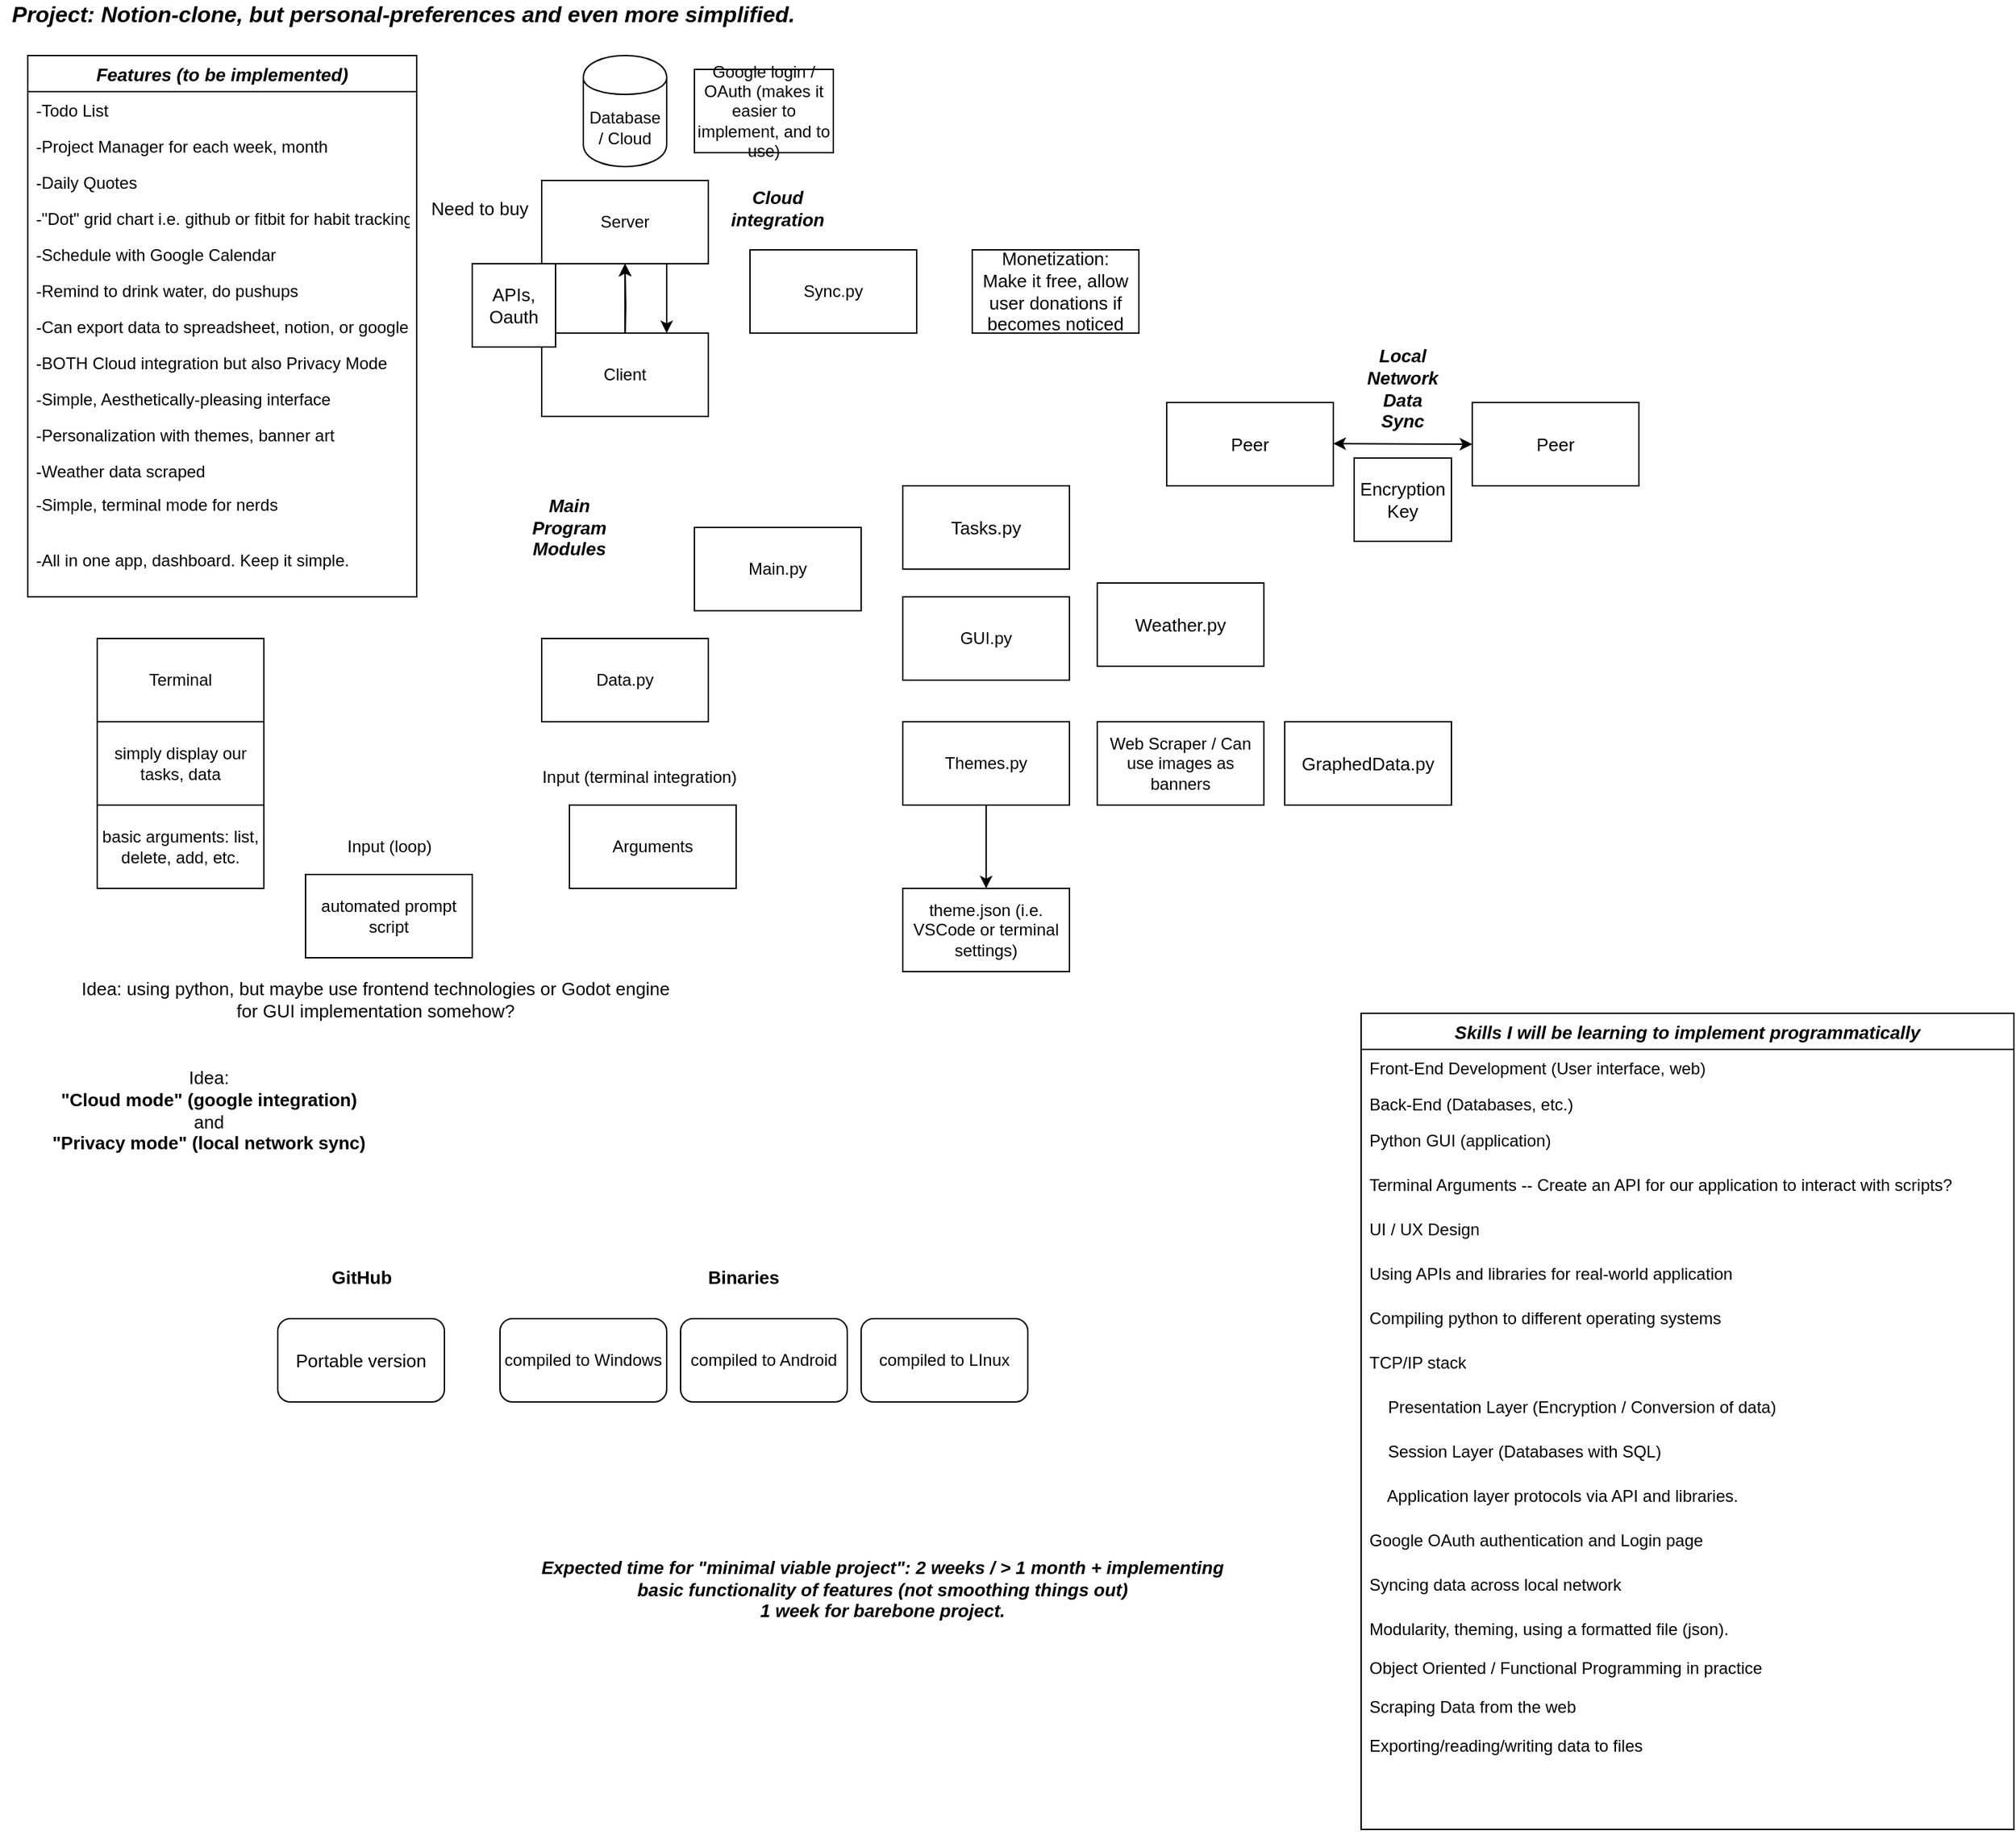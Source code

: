 <mxfile version="14.9.3" type="device"><diagram id="m1ZiXbeOmCHah1q8ih5m" name="Page-1"><mxGraphModel dx="1924" dy="953" grid="1" gridSize="10" guides="1" tooltips="1" connect="1" arrows="1" fold="1" page="1" pageScale="1" pageWidth="850" pageHeight="1100" math="0" shadow="0"><root><mxCell id="0"/><mxCell id="1" parent="0"/><mxCell id="vagmLVBsLf-TXgn-ubsa-1" value="Main.py" style="rounded=0;whiteSpace=wrap;html=1;" vertex="1" parent="1"><mxGeometry x="500" y="390" width="120" height="60" as="geometry"/></mxCell><mxCell id="vagmLVBsLf-TXgn-ubsa-3" value="Terminal" style="whiteSpace=wrap;html=1;" vertex="1" parent="1"><mxGeometry x="70" y="470" width="120" height="60" as="geometry"/></mxCell><mxCell id="vagmLVBsLf-TXgn-ubsa-4" value="GUI.py" style="whiteSpace=wrap;html=1;" vertex="1" parent="1"><mxGeometry x="650" y="440" width="120" height="60" as="geometry"/></mxCell><mxCell id="vagmLVBsLf-TXgn-ubsa-5" value="simply display our tasks, data" style="whiteSpace=wrap;html=1;" vertex="1" parent="1"><mxGeometry x="70" y="530" width="120" height="60" as="geometry"/></mxCell><mxCell id="vagmLVBsLf-TXgn-ubsa-7" value="automated prompt script&lt;br&gt;" style="whiteSpace=wrap;html=1;" vertex="1" parent="1"><mxGeometry x="220" y="640" width="120" height="60" as="geometry"/></mxCell><mxCell id="vagmLVBsLf-TXgn-ubsa-8" value="basic arguments: list, delete, add, etc." style="whiteSpace=wrap;html=1;" vertex="1" parent="1"><mxGeometry x="70" y="590" width="120" height="60" as="geometry"/></mxCell><mxCell id="vagmLVBsLf-TXgn-ubsa-14" style="edgeStyle=orthogonalEdgeStyle;rounded=0;orthogonalLoop=1;jettySize=auto;html=1;entryX=0.75;entryY=0;entryDx=0;entryDy=0;" edge="1" parent="1" source="vagmLVBsLf-TXgn-ubsa-9" target="vagmLVBsLf-TXgn-ubsa-10"><mxGeometry relative="1" as="geometry"><Array as="points"><mxPoint x="480" y="220"/><mxPoint x="480" y="220"/></Array></mxGeometry></mxCell><mxCell id="vagmLVBsLf-TXgn-ubsa-9" value="Server" style="whiteSpace=wrap;html=1;" vertex="1" parent="1"><mxGeometry x="390" y="140" width="120" height="60" as="geometry"/></mxCell><mxCell id="vagmLVBsLf-TXgn-ubsa-13" style="edgeStyle=orthogonalEdgeStyle;rounded=0;orthogonalLoop=1;jettySize=auto;html=1;entryX=0.5;entryY=1;entryDx=0;entryDy=0;" edge="1" parent="1" source="vagmLVBsLf-TXgn-ubsa-10" target="vagmLVBsLf-TXgn-ubsa-9"><mxGeometry relative="1" as="geometry"/></mxCell><mxCell id="vagmLVBsLf-TXgn-ubsa-15" value="" style="edgeStyle=orthogonalEdgeStyle;rounded=0;orthogonalLoop=1;jettySize=auto;html=1;" edge="1" parent="1" target="vagmLVBsLf-TXgn-ubsa-9"><mxGeometry relative="1" as="geometry"><mxPoint x="450" y="260" as="sourcePoint"/></mxGeometry></mxCell><mxCell id="vagmLVBsLf-TXgn-ubsa-10" value="Client" style="whiteSpace=wrap;html=1;" vertex="1" parent="1"><mxGeometry x="390" y="250" width="120" height="60" as="geometry"/></mxCell><mxCell id="vagmLVBsLf-TXgn-ubsa-11" value="Database / Cloud" style="shape=cylinder;whiteSpace=wrap;html=1;boundedLbl=1;backgroundOutline=1;" vertex="1" parent="1"><mxGeometry x="420" y="50" width="60" height="80" as="geometry"/></mxCell><mxCell id="vagmLVBsLf-TXgn-ubsa-12" value="Google login / OAuth (makes it easier to implement, and to use)" style="whiteSpace=wrap;html=1;" vertex="1" parent="1"><mxGeometry x="500" y="60" width="100" height="60" as="geometry"/></mxCell><mxCell id="vagmLVBsLf-TXgn-ubsa-17" value="Data.py" style="whiteSpace=wrap;html=1;" vertex="1" parent="1"><mxGeometry x="390" y="470" width="120" height="60" as="geometry"/></mxCell><mxCell id="vagmLVBsLf-TXgn-ubsa-19" value="&lt;font style=&quot;font-size: 16px&quot;&gt;&lt;i&gt;&lt;b&gt;Project: Notion-clone, but personal-preferences and even more simplified.&lt;/b&gt;&lt;/i&gt;&lt;/font&gt;" style="text;html=1;align=center;verticalAlign=middle;resizable=0;points=[];autosize=1;strokeColor=none;" vertex="1" parent="1"><mxGeometry y="10" width="580" height="20" as="geometry"/></mxCell><mxCell id="vagmLVBsLf-TXgn-ubsa-24" style="edgeStyle=orthogonalEdgeStyle;rounded=0;orthogonalLoop=1;jettySize=auto;html=1;entryX=0.5;entryY=0;entryDx=0;entryDy=0;" edge="1" parent="1" source="vagmLVBsLf-TXgn-ubsa-20" target="vagmLVBsLf-TXgn-ubsa-23"><mxGeometry relative="1" as="geometry"/></mxCell><mxCell id="vagmLVBsLf-TXgn-ubsa-20" value="Themes.py" style="whiteSpace=wrap;html=1;" vertex="1" parent="1"><mxGeometry x="650" y="530" width="120" height="60" as="geometry"/></mxCell><mxCell id="vagmLVBsLf-TXgn-ubsa-23" value="theme.json (i.e. VSCode or terminal settings)" style="whiteSpace=wrap;html=1;" vertex="1" parent="1"><mxGeometry x="650" y="650" width="120" height="60" as="geometry"/></mxCell><mxCell id="vagmLVBsLf-TXgn-ubsa-26" value="Arguments" style="whiteSpace=wrap;html=1;" vertex="1" parent="1"><mxGeometry x="410" y="590" width="120" height="60" as="geometry"/></mxCell><mxCell id="vagmLVBsLf-TXgn-ubsa-27" value="Input (terminal integration)" style="text;html=1;align=center;verticalAlign=middle;resizable=0;points=[];autosize=1;strokeColor=none;" vertex="1" parent="1"><mxGeometry x="380" y="560" width="160" height="20" as="geometry"/></mxCell><mxCell id="vagmLVBsLf-TXgn-ubsa-29" value="Input (loop)" style="text;html=1;align=center;verticalAlign=middle;resizable=0;points=[];autosize=1;strokeColor=none;" vertex="1" parent="1"><mxGeometry x="240" y="610" width="80" height="20" as="geometry"/></mxCell><mxCell id="vagmLVBsLf-TXgn-ubsa-31" value="Web Scraper / Can use images as banners" style="whiteSpace=wrap;html=1;" vertex="1" parent="1"><mxGeometry x="790" y="530" width="120" height="60" as="geometry"/></mxCell><mxCell id="vagmLVBsLf-TXgn-ubsa-32" value="Sync.py&lt;br&gt;" style="whiteSpace=wrap;html=1;" vertex="1" parent="1"><mxGeometry x="540" y="190" width="120" height="60" as="geometry"/></mxCell><mxCell id="vagmLVBsLf-TXgn-ubsa-38" value="compiled to Windows" style="rounded=1;whiteSpace=wrap;html=1;" vertex="1" parent="1"><mxGeometry x="360" y="960" width="120" height="60" as="geometry"/></mxCell><mxCell id="vagmLVBsLf-TXgn-ubsa-39" value="compiled to Android" style="rounded=1;whiteSpace=wrap;html=1;" vertex="1" parent="1"><mxGeometry x="490" y="960" width="120" height="60" as="geometry"/></mxCell><mxCell id="vagmLVBsLf-TXgn-ubsa-40" value="compiled to LInux" style="rounded=1;whiteSpace=wrap;html=1;" vertex="1" parent="1"><mxGeometry x="620" y="960" width="120" height="60" as="geometry"/></mxCell><mxCell id="vagmLVBsLf-TXgn-ubsa-41" value="Features (to be implemented)" style="swimlane;fontStyle=3;childLayout=stackLayout;horizontal=1;startSize=26;horizontalStack=0;resizeParent=1;resizeParentMax=0;resizeLast=0;collapsible=1;marginBottom=0;fontSize=13;" vertex="1" parent="1"><mxGeometry x="20" y="50" width="280" height="390" as="geometry"/></mxCell><mxCell id="vagmLVBsLf-TXgn-ubsa-42" value="-Todo List   " style="text;strokeColor=none;fillColor=none;align=left;verticalAlign=top;spacingLeft=4;spacingRight=4;overflow=hidden;rotatable=0;points=[[0,0.5],[1,0.5]];portConstraint=eastwest;" vertex="1" parent="vagmLVBsLf-TXgn-ubsa-41"><mxGeometry y="26" width="280" height="26" as="geometry"/></mxCell><mxCell id="vagmLVBsLf-TXgn-ubsa-43" value="-Project Manager for each week, month" style="text;strokeColor=none;fillColor=none;align=left;verticalAlign=top;spacingLeft=4;spacingRight=4;overflow=hidden;rotatable=0;points=[[0,0.5],[1,0.5]];portConstraint=eastwest;" vertex="1" parent="vagmLVBsLf-TXgn-ubsa-41"><mxGeometry y="52" width="280" height="26" as="geometry"/></mxCell><mxCell id="vagmLVBsLf-TXgn-ubsa-59" value="-Daily Quotes" style="text;strokeColor=none;fillColor=none;align=left;verticalAlign=top;spacingLeft=4;spacingRight=4;overflow=hidden;rotatable=0;points=[[0,0.5],[1,0.5]];portConstraint=eastwest;" vertex="1" parent="vagmLVBsLf-TXgn-ubsa-41"><mxGeometry y="78" width="280" height="26" as="geometry"/></mxCell><mxCell id="vagmLVBsLf-TXgn-ubsa-60" value="-&quot;Dot&quot; grid chart i.e. github or fitbit for habit tracking" style="text;strokeColor=none;fillColor=none;align=left;verticalAlign=top;spacingLeft=4;spacingRight=4;overflow=hidden;rotatable=0;points=[[0,0.5],[1,0.5]];portConstraint=eastwest;" vertex="1" parent="vagmLVBsLf-TXgn-ubsa-41"><mxGeometry y="104" width="280" height="26" as="geometry"/></mxCell><mxCell id="vagmLVBsLf-TXgn-ubsa-45" value="-Schedule with Google Calendar" style="text;strokeColor=none;fillColor=none;align=left;verticalAlign=top;spacingLeft=4;spacingRight=4;overflow=hidden;rotatable=0;points=[[0,0.5],[1,0.5]];portConstraint=eastwest;" vertex="1" parent="vagmLVBsLf-TXgn-ubsa-41"><mxGeometry y="130" width="280" height="26" as="geometry"/></mxCell><mxCell id="vagmLVBsLf-TXgn-ubsa-47" value="-Remind to drink water, do pushups" style="text;strokeColor=none;fillColor=none;align=left;verticalAlign=top;spacingLeft=4;spacingRight=4;overflow=hidden;rotatable=0;points=[[0,0.5],[1,0.5]];portConstraint=eastwest;" vertex="1" parent="vagmLVBsLf-TXgn-ubsa-41"><mxGeometry y="156" width="280" height="26" as="geometry"/></mxCell><mxCell id="vagmLVBsLf-TXgn-ubsa-54" value="-Can export data to spreadsheet, notion, or google" style="text;strokeColor=none;fillColor=none;align=left;verticalAlign=top;spacingLeft=4;spacingRight=4;overflow=hidden;rotatable=0;points=[[0,0.5],[1,0.5]];portConstraint=eastwest;" vertex="1" parent="vagmLVBsLf-TXgn-ubsa-41"><mxGeometry y="182" width="280" height="26" as="geometry"/></mxCell><mxCell id="vagmLVBsLf-TXgn-ubsa-58" value="-BOTH Cloud integration but also Privacy Mode" style="text;strokeColor=none;fillColor=none;align=left;verticalAlign=top;spacingLeft=4;spacingRight=4;overflow=hidden;rotatable=0;points=[[0,0.5],[1,0.5]];portConstraint=eastwest;" vertex="1" parent="vagmLVBsLf-TXgn-ubsa-41"><mxGeometry y="208" width="280" height="26" as="geometry"/></mxCell><mxCell id="vagmLVBsLf-TXgn-ubsa-55" value="-Simple, Aesthetically-pleasing interface" style="text;strokeColor=none;fillColor=none;align=left;verticalAlign=top;spacingLeft=4;spacingRight=4;overflow=hidden;rotatable=0;points=[[0,0.5],[1,0.5]];portConstraint=eastwest;" vertex="1" parent="vagmLVBsLf-TXgn-ubsa-41"><mxGeometry y="234" width="280" height="26" as="geometry"/></mxCell><mxCell id="vagmLVBsLf-TXgn-ubsa-57" value="-Personalization with themes, banner art" style="text;strokeColor=none;fillColor=none;align=left;verticalAlign=top;spacingLeft=4;spacingRight=4;overflow=hidden;rotatable=0;points=[[0,0.5],[1,0.5]];portConstraint=eastwest;" vertex="1" parent="vagmLVBsLf-TXgn-ubsa-41"><mxGeometry y="260" width="280" height="26" as="geometry"/></mxCell><mxCell id="vagmLVBsLf-TXgn-ubsa-65" value="-Weather data scraped" style="text;strokeColor=none;fillColor=none;align=left;verticalAlign=top;spacingLeft=4;spacingRight=4;overflow=hidden;rotatable=0;points=[[0,0.5],[1,0.5]];portConstraint=eastwest;" vertex="1" parent="vagmLVBsLf-TXgn-ubsa-41"><mxGeometry y="286" width="280" height="24" as="geometry"/></mxCell><mxCell id="vagmLVBsLf-TXgn-ubsa-56" value="-Simple, terminal mode for nerds" style="text;strokeColor=none;fillColor=none;align=left;verticalAlign=top;spacingLeft=4;spacingRight=4;overflow=hidden;rotatable=0;points=[[0,0.5],[1,0.5]];portConstraint=eastwest;" vertex="1" parent="vagmLVBsLf-TXgn-ubsa-41"><mxGeometry y="310" width="280" height="40" as="geometry"/></mxCell><mxCell id="vagmLVBsLf-TXgn-ubsa-67" value="-All in one app, dashboard. Keep it simple." style="text;strokeColor=none;fillColor=none;align=left;verticalAlign=top;spacingLeft=4;spacingRight=4;overflow=hidden;rotatable=0;points=[[0,0.5],[1,0.5]];portConstraint=eastwest;" vertex="1" parent="vagmLVBsLf-TXgn-ubsa-41"><mxGeometry y="350" width="280" height="40" as="geometry"/></mxCell><mxCell id="vagmLVBsLf-TXgn-ubsa-48" value="Idea: using python, but maybe use frontend technologies or Godot engine&lt;br&gt;for GUI implementation somehow?" style="text;html=1;align=center;verticalAlign=middle;resizable=0;points=[];autosize=1;strokeColor=none;fontSize=13;" vertex="1" parent="1"><mxGeometry x="50" y="710" width="440" height="40" as="geometry"/></mxCell><mxCell id="vagmLVBsLf-TXgn-ubsa-49" value="Portable version" style="rounded=1;whiteSpace=wrap;html=1;fontSize=13;" vertex="1" parent="1"><mxGeometry x="200" y="960" width="120" height="60" as="geometry"/></mxCell><mxCell id="vagmLVBsLf-TXgn-ubsa-50" value="&lt;b&gt;Binaries&lt;/b&gt;" style="text;html=1;align=center;verticalAlign=middle;resizable=0;points=[];autosize=1;strokeColor=none;fontSize=13;" vertex="1" parent="1"><mxGeometry x="500" y="920" width="70" height="20" as="geometry"/></mxCell><mxCell id="vagmLVBsLf-TXgn-ubsa-51" value="&lt;b&gt;GitHub&lt;/b&gt;" style="text;html=1;align=center;verticalAlign=middle;resizable=0;points=[];autosize=1;strokeColor=none;fontSize=13;" vertex="1" parent="1"><mxGeometry x="230" y="920" width="60" height="20" as="geometry"/></mxCell><mxCell id="vagmLVBsLf-TXgn-ubsa-52" value="Need to buy" style="text;html=1;align=center;verticalAlign=middle;resizable=0;points=[];autosize=1;strokeColor=none;fontSize=13;" vertex="1" parent="1"><mxGeometry x="300" y="150" width="90" height="20" as="geometry"/></mxCell><mxCell id="vagmLVBsLf-TXgn-ubsa-53" value="Idea:&lt;br&gt;&lt;b&gt;&quot;Cloud mode&quot; (google integration)&lt;/b&gt;&lt;br&gt;and&lt;br&gt;&lt;b&gt;&quot;Privacy mode&quot; (local network sync)&lt;/b&gt;" style="text;html=1;align=center;verticalAlign=middle;resizable=0;points=[];autosize=1;strokeColor=none;fontSize=13;" vertex="1" parent="1"><mxGeometry x="30" y="775" width="240" height="70" as="geometry"/></mxCell><mxCell id="vagmLVBsLf-TXgn-ubsa-62" value="Monetization: &lt;br&gt;Make it free, allow user donations if becomes noticed" style="whiteSpace=wrap;html=1;fontSize=13;" vertex="1" parent="1"><mxGeometry x="700" y="190" width="120" height="60" as="geometry"/></mxCell><mxCell id="vagmLVBsLf-TXgn-ubsa-68" value="&lt;b&gt;&lt;i&gt;Expected time for &quot;minimal viable project&quot;: 2 weeks / &amp;gt; 1 month + implementing&lt;br&gt;basic functionality of features (not smoothing things out)&lt;br&gt;1 week for barebone project.&lt;br&gt;&lt;/i&gt;&lt;/b&gt;" style="text;html=1;align=center;verticalAlign=middle;resizable=0;points=[];autosize=1;strokeColor=none;fontSize=13;" vertex="1" parent="1"><mxGeometry x="380" y="1130" width="510" height="50" as="geometry"/></mxCell><mxCell id="vagmLVBsLf-TXgn-ubsa-71" value="Skills I will be learning to implement programmatically" style="swimlane;fontStyle=3;childLayout=stackLayout;horizontal=1;startSize=26;horizontalStack=0;resizeParent=1;resizeParentMax=0;resizeLast=0;collapsible=1;marginBottom=0;fontSize=13;" vertex="1" parent="1"><mxGeometry x="980" y="740" width="470" height="588" as="geometry"><mxRectangle x="980" y="735" width="170" height="26" as="alternateBounds"/></mxGeometry></mxCell><mxCell id="vagmLVBsLf-TXgn-ubsa-72" value="Front-End Development (User interface, web)    " style="text;strokeColor=none;fillColor=none;align=left;verticalAlign=top;spacingLeft=4;spacingRight=4;overflow=hidden;rotatable=0;points=[[0,0.5],[1,0.5]];portConstraint=eastwest;" vertex="1" parent="vagmLVBsLf-TXgn-ubsa-71"><mxGeometry y="26" width="470" height="26" as="geometry"/></mxCell><mxCell id="vagmLVBsLf-TXgn-ubsa-73" value="Back-End (Databases, etc.)" style="text;strokeColor=none;fillColor=none;align=left;verticalAlign=top;spacingLeft=4;spacingRight=4;overflow=hidden;rotatable=0;points=[[0,0.5],[1,0.5]];portConstraint=eastwest;" vertex="1" parent="vagmLVBsLf-TXgn-ubsa-71"><mxGeometry y="52" width="470" height="26" as="geometry"/></mxCell><mxCell id="vagmLVBsLf-TXgn-ubsa-74" value="Python GUI (application)" style="text;strokeColor=none;fillColor=none;align=left;verticalAlign=top;spacingLeft=4;spacingRight=4;overflow=hidden;rotatable=0;points=[[0,0.5],[1,0.5]];portConstraint=eastwest;" vertex="1" parent="vagmLVBsLf-TXgn-ubsa-71"><mxGeometry y="78" width="470" height="32" as="geometry"/></mxCell><mxCell id="vagmLVBsLf-TXgn-ubsa-86" value="Terminal Arguments -- Create an API for our application to interact with scripts?" style="text;strokeColor=none;fillColor=none;align=left;verticalAlign=top;spacingLeft=4;spacingRight=4;overflow=hidden;rotatable=0;points=[[0,0.5],[1,0.5]];portConstraint=eastwest;" vertex="1" parent="vagmLVBsLf-TXgn-ubsa-71"><mxGeometry y="110" width="470" height="32" as="geometry"/></mxCell><mxCell id="vagmLVBsLf-TXgn-ubsa-85" value="UI / UX Design" style="text;strokeColor=none;fillColor=none;align=left;verticalAlign=top;spacingLeft=4;spacingRight=4;overflow=hidden;rotatable=0;points=[[0,0.5],[1,0.5]];portConstraint=eastwest;" vertex="1" parent="vagmLVBsLf-TXgn-ubsa-71"><mxGeometry y="142" width="470" height="32" as="geometry"/></mxCell><mxCell id="vagmLVBsLf-TXgn-ubsa-84" value="Using APIs and libraries for real-world application " style="text;strokeColor=none;fillColor=none;align=left;verticalAlign=top;spacingLeft=4;spacingRight=4;overflow=hidden;rotatable=0;points=[[0,0.5],[1,0.5]];portConstraint=eastwest;" vertex="1" parent="vagmLVBsLf-TXgn-ubsa-71"><mxGeometry y="174" width="470" height="32" as="geometry"/></mxCell><mxCell id="vagmLVBsLf-TXgn-ubsa-76" value="Compiling python to different operating systems" style="text;strokeColor=none;fillColor=none;align=left;verticalAlign=top;spacingLeft=4;spacingRight=4;overflow=hidden;rotatable=0;points=[[0,0.5],[1,0.5]];portConstraint=eastwest;" vertex="1" parent="vagmLVBsLf-TXgn-ubsa-71"><mxGeometry y="206" width="470" height="32" as="geometry"/></mxCell><mxCell id="vagmLVBsLf-TXgn-ubsa-77" value="TCP/IP stack" style="text;strokeColor=none;fillColor=none;align=left;verticalAlign=top;spacingLeft=4;spacingRight=4;overflow=hidden;rotatable=0;points=[[0,0.5],[1,0.5]];portConstraint=eastwest;" vertex="1" parent="vagmLVBsLf-TXgn-ubsa-71"><mxGeometry y="238" width="470" height="32" as="geometry"/></mxCell><mxCell id="vagmLVBsLf-TXgn-ubsa-78" value="    Presentation Layer (Encryption / Conversion of data)" style="text;strokeColor=none;fillColor=none;align=left;verticalAlign=top;spacingLeft=4;spacingRight=4;overflow=hidden;rotatable=0;points=[[0,0.5],[1,0.5]];portConstraint=eastwest;" vertex="1" parent="vagmLVBsLf-TXgn-ubsa-71"><mxGeometry y="270" width="470" height="32" as="geometry"/></mxCell><mxCell id="vagmLVBsLf-TXgn-ubsa-79" value="    Session Layer (Databases with SQL)" style="text;strokeColor=none;fillColor=none;align=left;verticalAlign=top;spacingLeft=4;spacingRight=4;overflow=hidden;rotatable=0;points=[[0,0.5],[1,0.5]];portConstraint=eastwest;" vertex="1" parent="vagmLVBsLf-TXgn-ubsa-71"><mxGeometry y="302" width="470" height="32" as="geometry"/></mxCell><mxCell id="vagmLVBsLf-TXgn-ubsa-80" value="    Application layer protocols via API and libraries." style="text;strokeColor=none;fillColor=none;align=left;verticalAlign=top;spacingLeft=4;spacingRight=4;overflow=hidden;rotatable=0;points=[[0,0.5],[1,0.5]];portConstraint=eastwest;" vertex="1" parent="vagmLVBsLf-TXgn-ubsa-71"><mxGeometry y="334" width="470" height="32" as="geometry"/></mxCell><mxCell id="vagmLVBsLf-TXgn-ubsa-81" value="Google OAuth authentication and Login page" style="text;strokeColor=none;fillColor=none;align=left;verticalAlign=top;spacingLeft=4;spacingRight=4;overflow=hidden;rotatable=0;points=[[0,0.5],[1,0.5]];portConstraint=eastwest;" vertex="1" parent="vagmLVBsLf-TXgn-ubsa-71"><mxGeometry y="366" width="470" height="32" as="geometry"/></mxCell><mxCell id="vagmLVBsLf-TXgn-ubsa-83" value="Syncing data across local network" style="text;strokeColor=none;fillColor=none;align=left;verticalAlign=top;spacingLeft=4;spacingRight=4;overflow=hidden;rotatable=0;points=[[0,0.5],[1,0.5]];portConstraint=eastwest;" vertex="1" parent="vagmLVBsLf-TXgn-ubsa-71"><mxGeometry y="398" width="470" height="32" as="geometry"/></mxCell><mxCell id="vagmLVBsLf-TXgn-ubsa-82" value="Modularity, theming, using a formatted file (json).&#10;&#10;Object Oriented / Functional Programming in practice&#10;&#10;Scraping Data from the web&#10;&#10;Exporting/reading/writing data to files" style="text;strokeColor=none;fillColor=none;align=left;verticalAlign=top;spacingLeft=4;spacingRight=4;overflow=hidden;rotatable=0;points=[[0,0.5],[1,0.5]];portConstraint=eastwest;" vertex="1" parent="vagmLVBsLf-TXgn-ubsa-71"><mxGeometry y="430" width="470" height="158" as="geometry"/></mxCell><mxCell id="vagmLVBsLf-TXgn-ubsa-87" value="Peer&lt;span style=&quot;color: rgba(0 , 0 , 0 , 0) ; font-family: monospace ; font-size: 0px&quot;&gt;%3CmxGraphModel%3E%3Croot%3E%3CmxCell%20id%3D%220%22%2F%3E%3CmxCell%20id%3D%221%22%20parent%3D%220%22%2F%3E%3CmxCell%20id%3D%222%22%20value%3D%22Python%20GUI%20(application)%22%20style%3D%22text%3BstrokeColor%3Dnone%3BfillColor%3Dnone%3Balign%3Dleft%3BverticalAlign%3Dtop%3BspacingLeft%3D4%3BspacingRight%3D4%3Boverflow%3Dhidden%3Brotatable%3D0%3Bpoints%3D%5B%5B0%2C0.5%5D%2C%5B1%2C0.5%5D%5D%3BportConstraint%3Deastwest%3B%22%20vertex%3D%221%22%20parent%3D%221%22%3E%3CmxGeometry%20x%3D%22980%22%20y%3D%22818%22%20width%3D%22390%22%20height%3D%2232%22%20as%3D%22geometry%22%2F%3E%3C%2FmxCell%3E%3C%2Froot%3E%3C%2FmxGraphModel%3E&lt;/span&gt;" style="whiteSpace=wrap;html=1;fontSize=13;" vertex="1" parent="1"><mxGeometry x="840" y="300" width="120" height="60" as="geometry"/></mxCell><mxCell id="vagmLVBsLf-TXgn-ubsa-88" value="Peer&lt;span style=&quot;color: rgba(0 , 0 , 0 , 0) ; font-family: monospace ; font-size: 0px&quot;&gt;%3CmxGraphModel%3E%3Croot%3E%3CmxCell%20id%3D%220%22%2F%3E%3CmxCell%20id%3D%221%22%20parent%3D%220%22%2F%3E%3CmxCell%20id%3D%222%22%20value%3D%22Python%20GUI%20(application)%22%20style%3D%22text%3BstrokeColor%3Dnone%3BfillColor%3Dnone%3Balign%3Dleft%3BverticalAlign%3Dtop%3BspacingLeft%3D4%3BspacingRight%3D4%3Boverflow%3Dhidden%3Brotatable%3D0%3Bpoints%3D%5B%5B0%2C0.5%5D%2C%5B1%2C0.5%5D%5D%3BportConstraint%3Deastwest%3B%22%20vertex%3D%221%22%20parent%3D%221%22%3E%3CmxGeometry%20x%3D%22980%22%20y%3D%22818%22%20width%3D%22390%22%20height%3D%2232%22%20as%3D%22geometry%22%2F%3E%3C%2FmxCell%3E%3C%2Froot%3E%3C%2FmxGraphModel%3E&lt;/span&gt;" style="whiteSpace=wrap;html=1;fontSize=13;" vertex="1" parent="1"><mxGeometry x="1060" y="300" width="120" height="60" as="geometry"/></mxCell><mxCell id="vagmLVBsLf-TXgn-ubsa-92" value="" style="endArrow=classic;startArrow=classic;html=1;fontSize=13;" edge="1" parent="1"><mxGeometry width="50" height="50" relative="1" as="geometry"><mxPoint x="960" y="329.58" as="sourcePoint"/><mxPoint x="1060" y="330" as="targetPoint"/></mxGeometry></mxCell><mxCell id="vagmLVBsLf-TXgn-ubsa-96" value="&lt;b&gt;&lt;i&gt;Local Network Data Sync&lt;/i&gt;&lt;/b&gt;" style="text;html=1;strokeColor=none;fillColor=none;align=center;verticalAlign=middle;whiteSpace=wrap;rounded=0;fontSize=13;" vertex="1" parent="1"><mxGeometry x="990" y="280" width="40" height="20" as="geometry"/></mxCell><mxCell id="vagmLVBsLf-TXgn-ubsa-97" value="&lt;b&gt;&lt;i&gt;Cloud integration&lt;/i&gt;&lt;/b&gt;" style="text;html=1;strokeColor=none;fillColor=none;align=center;verticalAlign=middle;whiteSpace=wrap;rounded=0;fontSize=13;" vertex="1" parent="1"><mxGeometry x="540" y="150" width="40" height="20" as="geometry"/></mxCell><mxCell id="vagmLVBsLf-TXgn-ubsa-98" value="&lt;b&gt;&lt;i&gt;Main Program&lt;br&gt;Modules&lt;/i&gt;&lt;/b&gt;" style="text;html=1;strokeColor=none;fillColor=none;align=center;verticalAlign=middle;whiteSpace=wrap;rounded=0;fontSize=13;" vertex="1" parent="1"><mxGeometry x="390" y="380" width="40" height="20" as="geometry"/></mxCell><mxCell id="vagmLVBsLf-TXgn-ubsa-99" value="Encryption&lt;br&gt;Key" style="whiteSpace=wrap;html=1;fontSize=13;" vertex="1" parent="1"><mxGeometry x="975" y="340" width="70" height="60" as="geometry"/></mxCell><mxCell id="vagmLVBsLf-TXgn-ubsa-100" value="APIs, Oauth" style="whiteSpace=wrap;html=1;fontSize=13;" vertex="1" parent="1"><mxGeometry x="340" y="200" width="60" height="60" as="geometry"/></mxCell><mxCell id="vagmLVBsLf-TXgn-ubsa-101" value="Tasks.py" style="whiteSpace=wrap;html=1;fontSize=13;" vertex="1" parent="1"><mxGeometry x="650" y="360" width="120" height="60" as="geometry"/></mxCell><mxCell id="vagmLVBsLf-TXgn-ubsa-102" value="Weather.py" style="whiteSpace=wrap;html=1;fontSize=13;" vertex="1" parent="1"><mxGeometry x="790" y="430" width="120" height="60" as="geometry"/></mxCell><mxCell id="vagmLVBsLf-TXgn-ubsa-103" value="GraphedData.py&lt;br&gt;" style="whiteSpace=wrap;html=1;fontSize=13;" vertex="1" parent="1"><mxGeometry x="925" y="530" width="120" height="60" as="geometry"/></mxCell></root></mxGraphModel></diagram></mxfile>